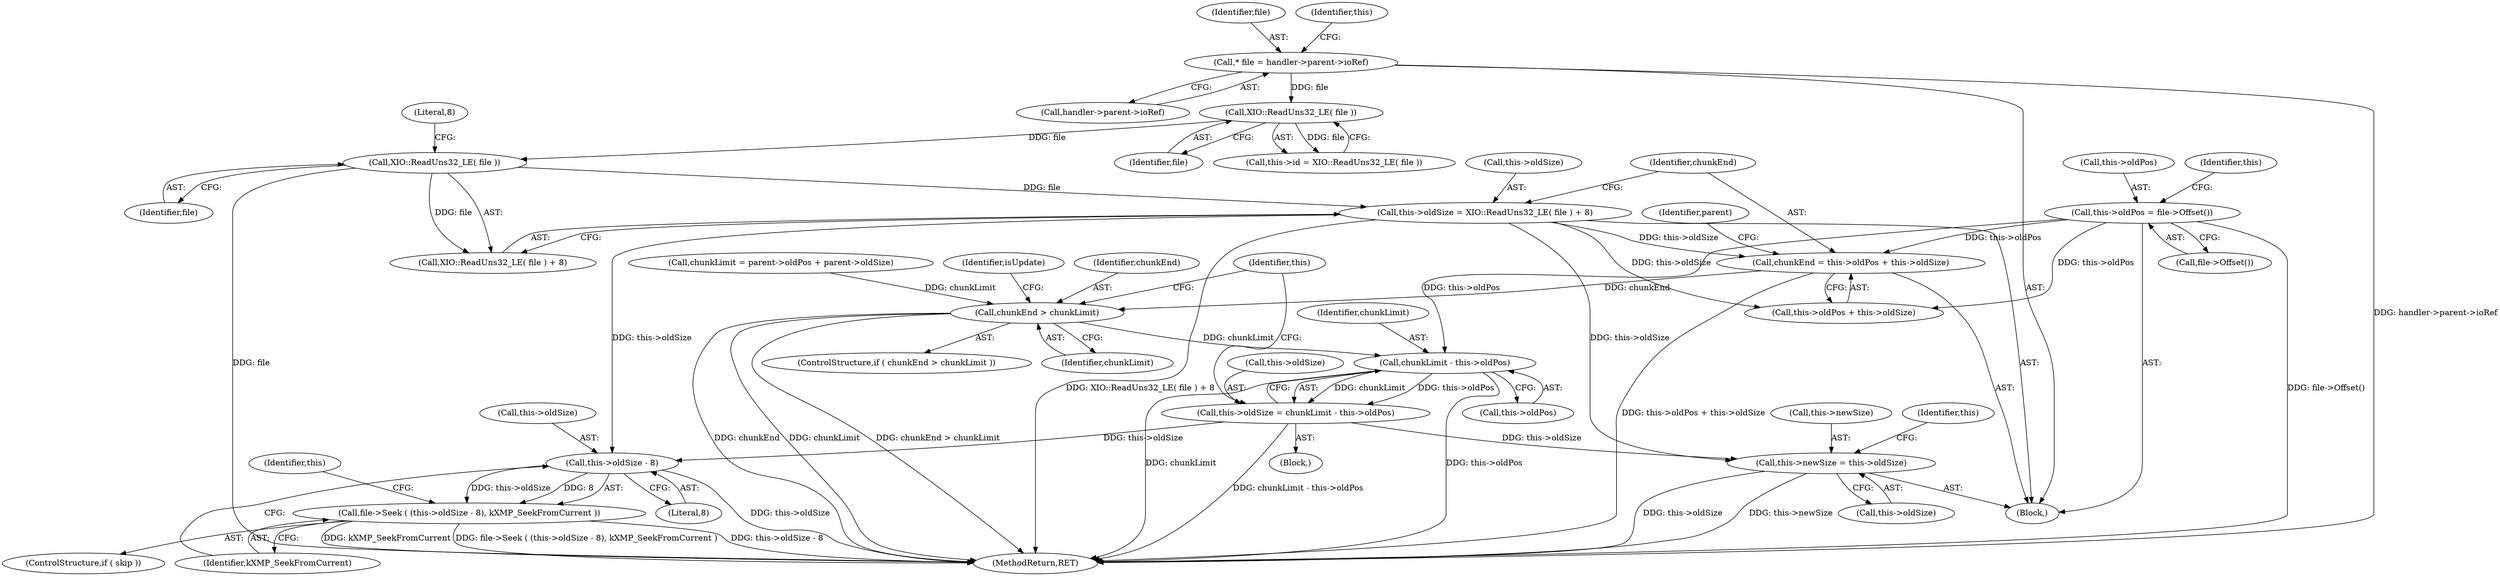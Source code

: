 digraph "1_exempi_65a8492832b7335ffabd01f5f64d89dec757c260@integer" {
"1000154" [label="(Call,chunkEnd = this->oldPos + this->oldSize)"];
"1000134" [label="(Call,this->oldPos = file->Offset())"];
"1000145" [label="(Call,this->oldSize = XIO::ReadUns32_LE( file ) + 8)"];
"1000150" [label="(Call,XIO::ReadUns32_LE( file ))"];
"1000143" [label="(Call,XIO::ReadUns32_LE( file ))"];
"1000127" [label="(Call,* file = handler->parent->ioRef)"];
"1000177" [label="(Call,chunkEnd > chunkLimit)"];
"1000215" [label="(Call,chunkLimit - this->oldPos)"];
"1000211" [label="(Call,this->oldSize = chunkLimit - this->oldPos)"];
"1000225" [label="(Call,this->newSize = this->oldSize)"];
"1000240" [label="(Call,this->oldSize - 8)"];
"1000239" [label="(Call,file->Seek ( (this->oldSize - 8), kXMP_SeekFromCurrent ))"];
"1000210" [label="(Block,)"];
"1000240" [label="(Call,this->oldSize - 8)"];
"1000143" [label="(Call,XIO::ReadUns32_LE( file ))"];
"1000239" [label="(Call,file->Seek ( (this->oldSize - 8), kXMP_SeekFromCurrent ))"];
"1000146" [label="(Call,this->oldSize)"];
"1000129" [label="(Call,handler->parent->ioRef)"];
"1000152" [label="(Literal,8)"];
"1000244" [label="(Literal,8)"];
"1000139" [label="(Call,this->id = XIO::ReadUns32_LE( file ))"];
"1000226" [label="(Call,this->newSize)"];
"1000216" [label="(Identifier,chunkLimit)"];
"1000177" [label="(Call,chunkEnd > chunkLimit)"];
"1000237" [label="(ControlStructure,if ( skip ))"];
"1000212" [label="(Call,this->oldSize)"];
"1000145" [label="(Call,this->oldSize = XIO::ReadUns32_LE( file ) + 8)"];
"1000225" [label="(Call,this->newSize = this->oldSize)"];
"1000215" [label="(Call,chunkLimit - this->oldPos)"];
"1000149" [label="(Call,XIO::ReadUns32_LE( file ) + 8)"];
"1000151" [label="(Identifier,file)"];
"1000128" [label="(Identifier,file)"];
"1000234" [label="(Identifier,this)"];
"1000167" [label="(Call,chunkLimit = parent->oldPos + parent->oldSize)"];
"1000156" [label="(Call,this->oldPos + this->oldSize)"];
"1000135" [label="(Call,this->oldPos)"];
"1000241" [label="(Call,this->oldSize)"];
"1000136" [label="(Identifier,this)"];
"1000150" [label="(Call,XIO::ReadUns32_LE( file ))"];
"1000127" [label="(Call,* file = handler->parent->ioRef)"];
"1000217" [label="(Call,this->oldPos)"];
"1000134" [label="(Call,this->oldPos = file->Offset())"];
"1000155" [label="(Identifier,chunkEnd)"];
"1000176" [label="(ControlStructure,if ( chunkEnd > chunkLimit ))"];
"1000183" [label="(Identifier,isUpdate)"];
"1000211" [label="(Call,this->oldSize = chunkLimit - this->oldPos)"];
"1000227" [label="(Identifier,this)"];
"1000141" [label="(Identifier,this)"];
"1000245" [label="(Identifier,kXMP_SeekFromCurrent)"];
"1000107" [label="(Block,)"];
"1000154" [label="(Call,chunkEnd = this->oldPos + this->oldSize)"];
"1000269" [label="(MethodReturn,RET)"];
"1000229" [label="(Call,this->oldSize)"];
"1000138" [label="(Call,file->Offset())"];
"1000178" [label="(Identifier,chunkEnd)"];
"1000165" [label="(Identifier,parent)"];
"1000179" [label="(Identifier,chunkLimit)"];
"1000144" [label="(Identifier,file)"];
"1000249" [label="(Identifier,this)"];
"1000154" -> "1000107"  [label="AST: "];
"1000154" -> "1000156"  [label="CFG: "];
"1000155" -> "1000154"  [label="AST: "];
"1000156" -> "1000154"  [label="AST: "];
"1000165" -> "1000154"  [label="CFG: "];
"1000154" -> "1000269"  [label="DDG: this->oldPos + this->oldSize"];
"1000134" -> "1000154"  [label="DDG: this->oldPos"];
"1000145" -> "1000154"  [label="DDG: this->oldSize"];
"1000154" -> "1000177"  [label="DDG: chunkEnd"];
"1000134" -> "1000107"  [label="AST: "];
"1000134" -> "1000138"  [label="CFG: "];
"1000135" -> "1000134"  [label="AST: "];
"1000138" -> "1000134"  [label="AST: "];
"1000141" -> "1000134"  [label="CFG: "];
"1000134" -> "1000269"  [label="DDG: file->Offset()"];
"1000134" -> "1000156"  [label="DDG: this->oldPos"];
"1000134" -> "1000215"  [label="DDG: this->oldPos"];
"1000145" -> "1000107"  [label="AST: "];
"1000145" -> "1000149"  [label="CFG: "];
"1000146" -> "1000145"  [label="AST: "];
"1000149" -> "1000145"  [label="AST: "];
"1000155" -> "1000145"  [label="CFG: "];
"1000145" -> "1000269"  [label="DDG: XIO::ReadUns32_LE( file ) + 8"];
"1000150" -> "1000145"  [label="DDG: file"];
"1000145" -> "1000156"  [label="DDG: this->oldSize"];
"1000145" -> "1000225"  [label="DDG: this->oldSize"];
"1000145" -> "1000240"  [label="DDG: this->oldSize"];
"1000150" -> "1000149"  [label="AST: "];
"1000150" -> "1000151"  [label="CFG: "];
"1000151" -> "1000150"  [label="AST: "];
"1000152" -> "1000150"  [label="CFG: "];
"1000150" -> "1000269"  [label="DDG: file"];
"1000150" -> "1000149"  [label="DDG: file"];
"1000143" -> "1000150"  [label="DDG: file"];
"1000143" -> "1000139"  [label="AST: "];
"1000143" -> "1000144"  [label="CFG: "];
"1000144" -> "1000143"  [label="AST: "];
"1000139" -> "1000143"  [label="CFG: "];
"1000143" -> "1000139"  [label="DDG: file"];
"1000127" -> "1000143"  [label="DDG: file"];
"1000127" -> "1000107"  [label="AST: "];
"1000127" -> "1000129"  [label="CFG: "];
"1000128" -> "1000127"  [label="AST: "];
"1000129" -> "1000127"  [label="AST: "];
"1000136" -> "1000127"  [label="CFG: "];
"1000127" -> "1000269"  [label="DDG: handler->parent->ioRef"];
"1000177" -> "1000176"  [label="AST: "];
"1000177" -> "1000179"  [label="CFG: "];
"1000178" -> "1000177"  [label="AST: "];
"1000179" -> "1000177"  [label="AST: "];
"1000183" -> "1000177"  [label="CFG: "];
"1000227" -> "1000177"  [label="CFG: "];
"1000177" -> "1000269"  [label="DDG: chunkEnd"];
"1000177" -> "1000269"  [label="DDG: chunkLimit"];
"1000177" -> "1000269"  [label="DDG: chunkEnd > chunkLimit"];
"1000167" -> "1000177"  [label="DDG: chunkLimit"];
"1000177" -> "1000215"  [label="DDG: chunkLimit"];
"1000215" -> "1000211"  [label="AST: "];
"1000215" -> "1000217"  [label="CFG: "];
"1000216" -> "1000215"  [label="AST: "];
"1000217" -> "1000215"  [label="AST: "];
"1000211" -> "1000215"  [label="CFG: "];
"1000215" -> "1000269"  [label="DDG: chunkLimit"];
"1000215" -> "1000269"  [label="DDG: this->oldPos"];
"1000215" -> "1000211"  [label="DDG: chunkLimit"];
"1000215" -> "1000211"  [label="DDG: this->oldPos"];
"1000211" -> "1000210"  [label="AST: "];
"1000212" -> "1000211"  [label="AST: "];
"1000227" -> "1000211"  [label="CFG: "];
"1000211" -> "1000269"  [label="DDG: chunkLimit - this->oldPos"];
"1000211" -> "1000225"  [label="DDG: this->oldSize"];
"1000211" -> "1000240"  [label="DDG: this->oldSize"];
"1000225" -> "1000107"  [label="AST: "];
"1000225" -> "1000229"  [label="CFG: "];
"1000226" -> "1000225"  [label="AST: "];
"1000229" -> "1000225"  [label="AST: "];
"1000234" -> "1000225"  [label="CFG: "];
"1000225" -> "1000269"  [label="DDG: this->newSize"];
"1000225" -> "1000269"  [label="DDG: this->oldSize"];
"1000240" -> "1000239"  [label="AST: "];
"1000240" -> "1000244"  [label="CFG: "];
"1000241" -> "1000240"  [label="AST: "];
"1000244" -> "1000240"  [label="AST: "];
"1000245" -> "1000240"  [label="CFG: "];
"1000240" -> "1000269"  [label="DDG: this->oldSize"];
"1000240" -> "1000239"  [label="DDG: this->oldSize"];
"1000240" -> "1000239"  [label="DDG: 8"];
"1000239" -> "1000237"  [label="AST: "];
"1000239" -> "1000245"  [label="CFG: "];
"1000245" -> "1000239"  [label="AST: "];
"1000249" -> "1000239"  [label="CFG: "];
"1000239" -> "1000269"  [label="DDG: file->Seek ( (this->oldSize - 8), kXMP_SeekFromCurrent )"];
"1000239" -> "1000269"  [label="DDG: this->oldSize - 8"];
"1000239" -> "1000269"  [label="DDG: kXMP_SeekFromCurrent"];
}
